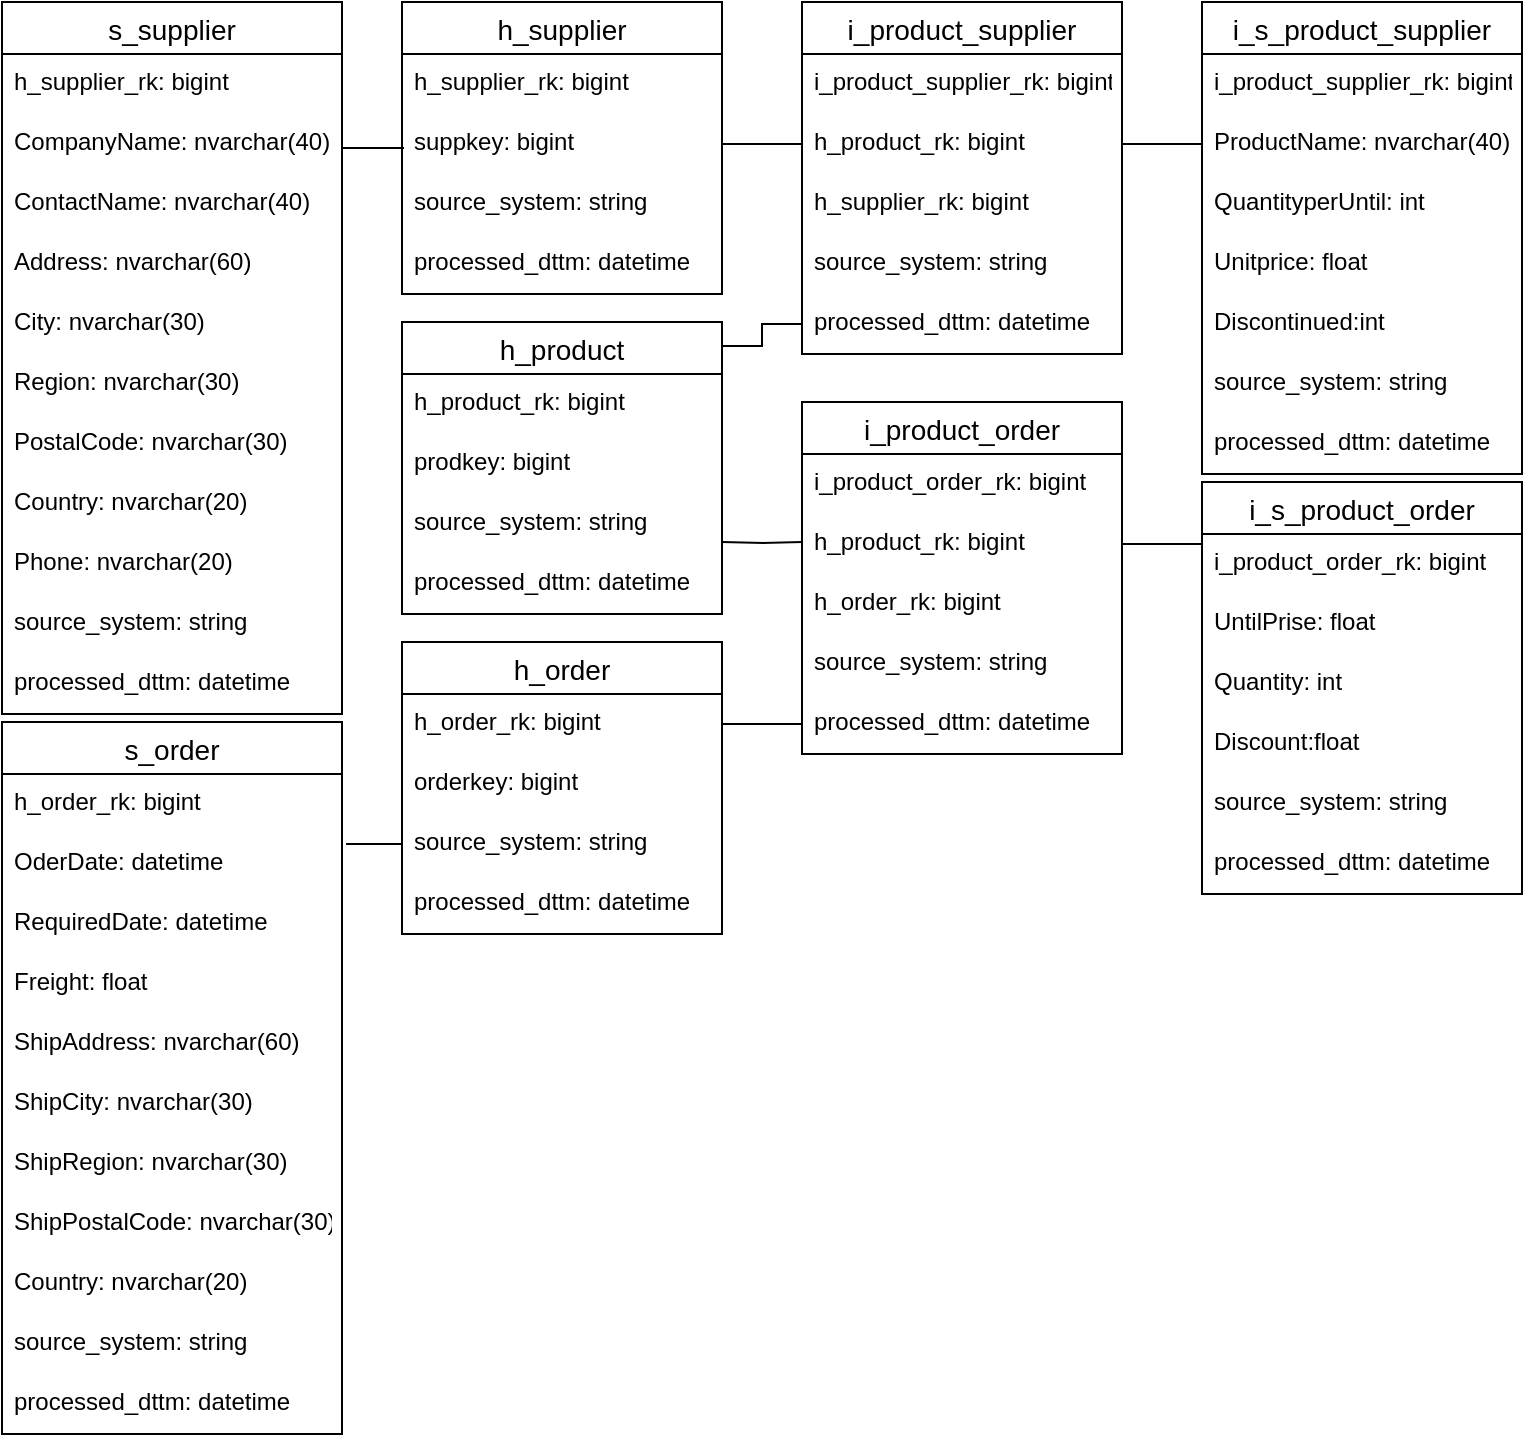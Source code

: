 <mxfile version="15.8.3" type="github">
  <diagram name="Page-1" id="c7558073-3199-34d8-9f00-42111426c3f3">
    <mxGraphModel dx="946" dy="1727" grid="1" gridSize="10" guides="1" tooltips="1" connect="1" arrows="1" fold="1" page="1" pageScale="1" pageWidth="826" pageHeight="1169" background="none" math="0" shadow="0">
      <root>
        <mxCell id="0" />
        <mxCell id="1" parent="0" />
        <mxCell id="4cj6l_slR95gBcNH6830-235" value="" style="edgeStyle=orthogonalEdgeStyle;rounded=0;orthogonalLoop=1;jettySize=auto;html=1;endArrow=none;endFill=0;entryX=0;entryY=0.5;entryDx=0;entryDy=0;exitX=0.994;exitY=0.082;exitDx=0;exitDy=0;exitPerimeter=0;" edge="1" parent="1" source="4cj6l_slR95gBcNH6830-167" target="4cj6l_slR95gBcNH6830-190">
          <mxGeometry relative="1" as="geometry" />
        </mxCell>
        <mxCell id="4cj6l_slR95gBcNH6830-167" value="h_product" style="swimlane;fontStyle=0;childLayout=stackLayout;horizontal=1;startSize=26;horizontalStack=0;resizeParent=1;resizeParentMax=0;resizeLast=0;collapsible=1;marginBottom=0;align=center;fontSize=14;" vertex="1" parent="1">
          <mxGeometry x="240" y="-960" width="160" height="146" as="geometry" />
        </mxCell>
        <mxCell id="4cj6l_slR95gBcNH6830-168" value="h_product_rk: bigint" style="text;strokeColor=none;fillColor=none;spacingLeft=4;spacingRight=4;overflow=hidden;rotatable=0;points=[[0,0.5],[1,0.5]];portConstraint=eastwest;fontSize=12;" vertex="1" parent="4cj6l_slR95gBcNH6830-167">
          <mxGeometry y="26" width="160" height="30" as="geometry" />
        </mxCell>
        <mxCell id="4cj6l_slR95gBcNH6830-169" value="prodkey: bigint" style="text;strokeColor=none;fillColor=none;spacingLeft=4;spacingRight=4;overflow=hidden;rotatable=0;points=[[0,0.5],[1,0.5]];portConstraint=eastwest;fontSize=12;" vertex="1" parent="4cj6l_slR95gBcNH6830-167">
          <mxGeometry y="56" width="160" height="30" as="geometry" />
        </mxCell>
        <mxCell id="4cj6l_slR95gBcNH6830-170" value="source_system: string" style="text;strokeColor=none;fillColor=none;spacingLeft=4;spacingRight=4;overflow=hidden;rotatable=0;points=[[0,0.5],[1,0.5]];portConstraint=eastwest;fontSize=12;" vertex="1" parent="4cj6l_slR95gBcNH6830-167">
          <mxGeometry y="86" width="160" height="30" as="geometry" />
        </mxCell>
        <mxCell id="4cj6l_slR95gBcNH6830-184" value="processed_dttm: datetime" style="text;strokeColor=none;fillColor=none;spacingLeft=4;spacingRight=4;overflow=hidden;rotatable=0;points=[[0,0.5],[1,0.5]];portConstraint=eastwest;fontSize=12;" vertex="1" parent="4cj6l_slR95gBcNH6830-167">
          <mxGeometry y="116" width="160" height="30" as="geometry" />
        </mxCell>
        <mxCell id="4cj6l_slR95gBcNH6830-171" value="h_supplier" style="swimlane;fontStyle=0;childLayout=stackLayout;horizontal=1;startSize=26;horizontalStack=0;resizeParent=1;resizeParentMax=0;resizeLast=0;collapsible=1;marginBottom=0;align=center;fontSize=14;" vertex="1" parent="1">
          <mxGeometry x="240" y="-1120" width="160" height="146" as="geometry" />
        </mxCell>
        <mxCell id="4cj6l_slR95gBcNH6830-172" value="h_supplier_rk: bigint" style="text;strokeColor=none;fillColor=none;spacingLeft=4;spacingRight=4;overflow=hidden;rotatable=0;points=[[0,0.5],[1,0.5]];portConstraint=eastwest;fontSize=12;" vertex="1" parent="4cj6l_slR95gBcNH6830-171">
          <mxGeometry y="26" width="160" height="30" as="geometry" />
        </mxCell>
        <mxCell id="4cj6l_slR95gBcNH6830-173" value="suppkey: bigint" style="text;strokeColor=none;fillColor=none;spacingLeft=4;spacingRight=4;overflow=hidden;rotatable=0;points=[[0,0.5],[1,0.5]];portConstraint=eastwest;fontSize=12;" vertex="1" parent="4cj6l_slR95gBcNH6830-171">
          <mxGeometry y="56" width="160" height="30" as="geometry" />
        </mxCell>
        <mxCell id="4cj6l_slR95gBcNH6830-174" value="source_system: string" style="text;strokeColor=none;fillColor=none;spacingLeft=4;spacingRight=4;overflow=hidden;rotatable=0;points=[[0,0.5],[1,0.5]];portConstraint=eastwest;fontSize=12;" vertex="1" parent="4cj6l_slR95gBcNH6830-171">
          <mxGeometry y="86" width="160" height="30" as="geometry" />
        </mxCell>
        <mxCell id="4cj6l_slR95gBcNH6830-183" value="processed_dttm: datetime" style="text;strokeColor=none;fillColor=none;spacingLeft=4;spacingRight=4;overflow=hidden;rotatable=0;points=[[0,0.5],[1,0.5]];portConstraint=eastwest;fontSize=12;" vertex="1" parent="4cj6l_slR95gBcNH6830-171">
          <mxGeometry y="116" width="160" height="30" as="geometry" />
        </mxCell>
        <mxCell id="4cj6l_slR95gBcNH6830-175" value="h_order" style="swimlane;fontStyle=0;childLayout=stackLayout;horizontal=1;startSize=26;horizontalStack=0;resizeParent=1;resizeParentMax=0;resizeLast=0;collapsible=1;marginBottom=0;align=center;fontSize=14;" vertex="1" parent="1">
          <mxGeometry x="240" y="-800" width="160" height="146" as="geometry">
            <mxRectangle x="140" y="-770" width="80" height="26" as="alternateBounds" />
          </mxGeometry>
        </mxCell>
        <mxCell id="4cj6l_slR95gBcNH6830-176" value="h_order_rk: bigint" style="text;strokeColor=none;fillColor=none;spacingLeft=4;spacingRight=4;overflow=hidden;rotatable=0;points=[[0,0.5],[1,0.5]];portConstraint=eastwest;fontSize=12;" vertex="1" parent="4cj6l_slR95gBcNH6830-175">
          <mxGeometry y="26" width="160" height="30" as="geometry" />
        </mxCell>
        <mxCell id="4cj6l_slR95gBcNH6830-177" value="orderkey: bigint" style="text;strokeColor=none;fillColor=none;spacingLeft=4;spacingRight=4;overflow=hidden;rotatable=0;points=[[0,0.5],[1,0.5]];portConstraint=eastwest;fontSize=12;" vertex="1" parent="4cj6l_slR95gBcNH6830-175">
          <mxGeometry y="56" width="160" height="30" as="geometry" />
        </mxCell>
        <object label="source_system: string" id="4cj6l_slR95gBcNH6830-178">
          <mxCell style="text;strokeColor=none;fillColor=none;spacingLeft=4;spacingRight=4;overflow=hidden;rotatable=0;points=[[0,0.5],[1,0.5]];portConstraint=eastwest;fontSize=12;" vertex="1" parent="4cj6l_slR95gBcNH6830-175">
            <mxGeometry y="86" width="160" height="30" as="geometry" />
          </mxCell>
        </object>
        <mxCell id="4cj6l_slR95gBcNH6830-182" value="processed_dttm: datetime" style="text;strokeColor=none;fillColor=none;spacingLeft=4;spacingRight=4;overflow=hidden;rotatable=0;points=[[0,0.5],[1,0.5]];portConstraint=eastwest;fontSize=12;" vertex="1" parent="4cj6l_slR95gBcNH6830-175">
          <mxGeometry y="116" width="160" height="30" as="geometry" />
        </mxCell>
        <mxCell id="4cj6l_slR95gBcNH6830-185" value="i_product_supplier" style="swimlane;fontStyle=0;childLayout=stackLayout;horizontal=1;startSize=26;horizontalStack=0;resizeParent=1;resizeParentMax=0;resizeLast=0;collapsible=1;marginBottom=0;align=center;fontSize=14;" vertex="1" parent="1">
          <mxGeometry x="440" y="-1120" width="160" height="176" as="geometry" />
        </mxCell>
        <mxCell id="4cj6l_slR95gBcNH6830-186" value="i_product_supplier_rk: bigint" style="text;strokeColor=none;fillColor=none;spacingLeft=4;spacingRight=4;overflow=hidden;rotatable=0;points=[[0,0.5],[1,0.5]];portConstraint=eastwest;fontSize=12;" vertex="1" parent="4cj6l_slR95gBcNH6830-185">
          <mxGeometry y="26" width="160" height="30" as="geometry" />
        </mxCell>
        <mxCell id="4cj6l_slR95gBcNH6830-187" value="h_product_rk: bigint" style="text;strokeColor=none;fillColor=none;spacingLeft=4;spacingRight=4;overflow=hidden;rotatable=0;points=[[0,0.5],[1,0.5]];portConstraint=eastwest;fontSize=12;" vertex="1" parent="4cj6l_slR95gBcNH6830-185">
          <mxGeometry y="56" width="160" height="30" as="geometry" />
        </mxCell>
        <mxCell id="4cj6l_slR95gBcNH6830-188" value="h_supplier_rk: bigint" style="text;strokeColor=none;fillColor=none;spacingLeft=4;spacingRight=4;overflow=hidden;rotatable=0;points=[[0,0.5],[1,0.5]];portConstraint=eastwest;fontSize=12;" vertex="1" parent="4cj6l_slR95gBcNH6830-185">
          <mxGeometry y="86" width="160" height="30" as="geometry" />
        </mxCell>
        <mxCell id="4cj6l_slR95gBcNH6830-189" value="source_system: string" style="text;strokeColor=none;fillColor=none;spacingLeft=4;spacingRight=4;overflow=hidden;rotatable=0;points=[[0,0.5],[1,0.5]];portConstraint=eastwest;fontSize=12;" vertex="1" parent="4cj6l_slR95gBcNH6830-185">
          <mxGeometry y="116" width="160" height="30" as="geometry" />
        </mxCell>
        <mxCell id="4cj6l_slR95gBcNH6830-190" value="processed_dttm: datetime" style="text;strokeColor=none;fillColor=none;spacingLeft=4;spacingRight=4;overflow=hidden;rotatable=0;points=[[0,0.5],[1,0.5]];portConstraint=eastwest;fontSize=12;" vertex="1" parent="4cj6l_slR95gBcNH6830-185">
          <mxGeometry y="146" width="160" height="30" as="geometry" />
        </mxCell>
        <mxCell id="4cj6l_slR95gBcNH6830-192" value="i_product_order" style="swimlane;fontStyle=0;childLayout=stackLayout;horizontal=1;startSize=26;horizontalStack=0;resizeParent=1;resizeParentMax=0;resizeLast=0;collapsible=1;marginBottom=0;align=center;fontSize=14;" vertex="1" parent="1">
          <mxGeometry x="440" y="-920" width="160" height="176" as="geometry" />
        </mxCell>
        <mxCell id="4cj6l_slR95gBcNH6830-193" value="i_product_order_rk: bigint" style="text;strokeColor=none;fillColor=none;spacingLeft=4;spacingRight=4;overflow=hidden;rotatable=0;points=[[0,0.5],[1,0.5]];portConstraint=eastwest;fontSize=12;" vertex="1" parent="4cj6l_slR95gBcNH6830-192">
          <mxGeometry y="26" width="160" height="30" as="geometry" />
        </mxCell>
        <mxCell id="4cj6l_slR95gBcNH6830-194" value="h_product_rk: bigint" style="text;strokeColor=none;fillColor=none;spacingLeft=4;spacingRight=4;overflow=hidden;rotatable=0;points=[[0,0.5],[1,0.5]];portConstraint=eastwest;fontSize=12;" vertex="1" parent="4cj6l_slR95gBcNH6830-192">
          <mxGeometry y="56" width="160" height="30" as="geometry" />
        </mxCell>
        <mxCell id="4cj6l_slR95gBcNH6830-195" value="h_order_rk: bigint" style="text;strokeColor=none;fillColor=none;spacingLeft=4;spacingRight=4;overflow=hidden;rotatable=0;points=[[0,0.5],[1,0.5]];portConstraint=eastwest;fontSize=12;" vertex="1" parent="4cj6l_slR95gBcNH6830-192">
          <mxGeometry y="86" width="160" height="30" as="geometry" />
        </mxCell>
        <mxCell id="4cj6l_slR95gBcNH6830-196" value="source_system: string" style="text;strokeColor=none;fillColor=none;spacingLeft=4;spacingRight=4;overflow=hidden;rotatable=0;points=[[0,0.5],[1,0.5]];portConstraint=eastwest;fontSize=12;" vertex="1" parent="4cj6l_slR95gBcNH6830-192">
          <mxGeometry y="116" width="160" height="30" as="geometry" />
        </mxCell>
        <mxCell id="4cj6l_slR95gBcNH6830-197" value="processed_dttm: datetime" style="text;strokeColor=none;fillColor=none;spacingLeft=4;spacingRight=4;overflow=hidden;rotatable=0;points=[[0,0.5],[1,0.5]];portConstraint=eastwest;fontSize=12;" vertex="1" parent="4cj6l_slR95gBcNH6830-192">
          <mxGeometry y="146" width="160" height="30" as="geometry" />
        </mxCell>
        <mxCell id="4cj6l_slR95gBcNH6830-215" style="edgeStyle=orthogonalEdgeStyle;rounded=0;orthogonalLoop=1;jettySize=auto;html=1;endArrow=none;endFill=0;exitX=1;exitY=0.5;exitDx=0;exitDy=0;" edge="1" parent="1" source="4cj6l_slR95gBcNH6830-213">
          <mxGeometry relative="1" as="geometry">
            <mxPoint x="241" y="-1047" as="targetPoint" />
            <Array as="points">
              <mxPoint x="210" y="-1047" />
            </Array>
          </mxGeometry>
        </mxCell>
        <mxCell id="4cj6l_slR95gBcNH6830-202" value="s_supplier" style="swimlane;fontStyle=0;childLayout=stackLayout;horizontal=1;startSize=26;horizontalStack=0;resizeParent=1;resizeParentMax=0;resizeLast=0;collapsible=1;marginBottom=0;align=center;fontSize=14;" vertex="1" parent="1">
          <mxGeometry x="40" y="-1120" width="170" height="356" as="geometry" />
        </mxCell>
        <mxCell id="4cj6l_slR95gBcNH6830-203" value="h_supplier_rk: bigint" style="text;strokeColor=none;fillColor=none;spacingLeft=4;spacingRight=4;overflow=hidden;rotatable=0;points=[[0,0.5],[1,0.5]];portConstraint=eastwest;fontSize=12;" vertex="1" parent="4cj6l_slR95gBcNH6830-202">
          <mxGeometry y="26" width="170" height="30" as="geometry" />
        </mxCell>
        <mxCell id="4cj6l_slR95gBcNH6830-213" value="CompanyName: nvarchar(40)" style="text;strokeColor=none;fillColor=none;spacingLeft=4;spacingRight=4;overflow=hidden;rotatable=0;points=[[0,0.5],[1,0.5]];portConstraint=eastwest;fontSize=12;" vertex="1" parent="4cj6l_slR95gBcNH6830-202">
          <mxGeometry y="56" width="170" height="30" as="geometry" />
        </mxCell>
        <mxCell id="4cj6l_slR95gBcNH6830-212" value="ContactName: nvarchar(40)" style="text;strokeColor=none;fillColor=none;spacingLeft=4;spacingRight=4;overflow=hidden;rotatable=0;points=[[0,0.5],[1,0.5]];portConstraint=eastwest;fontSize=12;" vertex="1" parent="4cj6l_slR95gBcNH6830-202">
          <mxGeometry y="86" width="170" height="30" as="geometry" />
        </mxCell>
        <mxCell id="4cj6l_slR95gBcNH6830-211" value="Address: nvarchar(60)" style="text;strokeColor=none;fillColor=none;spacingLeft=4;spacingRight=4;overflow=hidden;rotatable=0;points=[[0,0.5],[1,0.5]];portConstraint=eastwest;fontSize=12;" vertex="1" parent="4cj6l_slR95gBcNH6830-202">
          <mxGeometry y="116" width="170" height="30" as="geometry" />
        </mxCell>
        <mxCell id="4cj6l_slR95gBcNH6830-210" value="City: nvarchar(30)" style="text;strokeColor=none;fillColor=none;spacingLeft=4;spacingRight=4;overflow=hidden;rotatable=0;points=[[0,0.5],[1,0.5]];portConstraint=eastwest;fontSize=12;" vertex="1" parent="4cj6l_slR95gBcNH6830-202">
          <mxGeometry y="146" width="170" height="30" as="geometry" />
        </mxCell>
        <mxCell id="4cj6l_slR95gBcNH6830-209" value="Region: nvarchar(30)" style="text;strokeColor=none;fillColor=none;spacingLeft=4;spacingRight=4;overflow=hidden;rotatable=0;points=[[0,0.5],[1,0.5]];portConstraint=eastwest;fontSize=12;" vertex="1" parent="4cj6l_slR95gBcNH6830-202">
          <mxGeometry y="176" width="170" height="30" as="geometry" />
        </mxCell>
        <mxCell id="4cj6l_slR95gBcNH6830-208" value="PostalCode: nvarchar(30)" style="text;strokeColor=none;fillColor=none;spacingLeft=4;spacingRight=4;overflow=hidden;rotatable=0;points=[[0,0.5],[1,0.5]];portConstraint=eastwest;fontSize=12;" vertex="1" parent="4cj6l_slR95gBcNH6830-202">
          <mxGeometry y="206" width="170" height="30" as="geometry" />
        </mxCell>
        <mxCell id="4cj6l_slR95gBcNH6830-207" value="Country: nvarchar(20)" style="text;strokeColor=none;fillColor=none;spacingLeft=4;spacingRight=4;overflow=hidden;rotatable=0;points=[[0,0.5],[1,0.5]];portConstraint=eastwest;fontSize=12;" vertex="1" parent="4cj6l_slR95gBcNH6830-202">
          <mxGeometry y="236" width="170" height="30" as="geometry" />
        </mxCell>
        <mxCell id="4cj6l_slR95gBcNH6830-214" value="Phone: nvarchar(20)" style="text;strokeColor=none;fillColor=none;spacingLeft=4;spacingRight=4;overflow=hidden;rotatable=0;points=[[0,0.5],[1,0.5]];portConstraint=eastwest;fontSize=12;" vertex="1" parent="4cj6l_slR95gBcNH6830-202">
          <mxGeometry y="266" width="170" height="30" as="geometry" />
        </mxCell>
        <mxCell id="4cj6l_slR95gBcNH6830-205" value="source_system: string" style="text;strokeColor=none;fillColor=none;spacingLeft=4;spacingRight=4;overflow=hidden;rotatable=0;points=[[0,0.5],[1,0.5]];portConstraint=eastwest;fontSize=12;" vertex="1" parent="4cj6l_slR95gBcNH6830-202">
          <mxGeometry y="296" width="170" height="30" as="geometry" />
        </mxCell>
        <mxCell id="4cj6l_slR95gBcNH6830-206" value="processed_dttm: datetime" style="text;strokeColor=none;fillColor=none;spacingLeft=4;spacingRight=4;overflow=hidden;rotatable=0;points=[[0,0.5],[1,0.5]];portConstraint=eastwest;fontSize=12;" vertex="1" parent="4cj6l_slR95gBcNH6830-202">
          <mxGeometry y="326" width="170" height="30" as="geometry" />
        </mxCell>
        <mxCell id="4cj6l_slR95gBcNH6830-230" style="edgeStyle=orthogonalEdgeStyle;rounded=0;orthogonalLoop=1;jettySize=auto;html=1;entryX=0;entryY=0.5;entryDx=0;entryDy=0;exitX=1.012;exitY=0.167;exitDx=0;exitDy=0;exitPerimeter=0;endArrow=none;endFill=0;" edge="1" parent="1" source="4cj6l_slR95gBcNH6830-224" target="4cj6l_slR95gBcNH6830-178">
          <mxGeometry relative="1" as="geometry">
            <Array as="points">
              <mxPoint x="220" y="-699" />
              <mxPoint x="220" y="-699" />
            </Array>
          </mxGeometry>
        </mxCell>
        <mxCell id="4cj6l_slR95gBcNH6830-217" value="s_order" style="swimlane;fontStyle=0;childLayout=stackLayout;horizontal=1;startSize=26;horizontalStack=0;resizeParent=1;resizeParentMax=0;resizeLast=0;collapsible=1;marginBottom=0;align=center;fontSize=14;" vertex="1" parent="1">
          <mxGeometry x="40" y="-760" width="170" height="356" as="geometry">
            <mxRectangle x="140" y="-770" width="80" height="26" as="alternateBounds" />
          </mxGeometry>
        </mxCell>
        <mxCell id="4cj6l_slR95gBcNH6830-218" value="h_order_rk: bigint" style="text;strokeColor=none;fillColor=none;spacingLeft=4;spacingRight=4;overflow=hidden;rotatable=0;points=[[0,0.5],[1,0.5]];portConstraint=eastwest;fontSize=12;" vertex="1" parent="4cj6l_slR95gBcNH6830-217">
          <mxGeometry y="26" width="170" height="30" as="geometry" />
        </mxCell>
        <mxCell id="4cj6l_slR95gBcNH6830-224" value="OderDate: datetime" style="text;strokeColor=none;fillColor=none;spacingLeft=4;spacingRight=4;overflow=hidden;rotatable=0;points=[[0,0.5],[1,0.5]];portConstraint=eastwest;fontSize=12;" vertex="1" parent="4cj6l_slR95gBcNH6830-217">
          <mxGeometry y="56" width="170" height="30" as="geometry" />
        </mxCell>
        <mxCell id="4cj6l_slR95gBcNH6830-223" value="RequiredDate: datetime" style="text;strokeColor=none;fillColor=none;spacingLeft=4;spacingRight=4;overflow=hidden;rotatable=0;points=[[0,0.5],[1,0.5]];portConstraint=eastwest;fontSize=12;" vertex="1" parent="4cj6l_slR95gBcNH6830-217">
          <mxGeometry y="86" width="170" height="30" as="geometry" />
        </mxCell>
        <mxCell id="4cj6l_slR95gBcNH6830-222" value="Freight: float" style="text;strokeColor=none;fillColor=none;spacingLeft=4;spacingRight=4;overflow=hidden;rotatable=0;points=[[0,0.5],[1,0.5]];portConstraint=eastwest;fontSize=12;" vertex="1" parent="4cj6l_slR95gBcNH6830-217">
          <mxGeometry y="116" width="170" height="30" as="geometry" />
        </mxCell>
        <mxCell id="4cj6l_slR95gBcNH6830-227" value="ShipAddress: nvarchar(60)" style="text;strokeColor=none;fillColor=none;spacingLeft=4;spacingRight=4;overflow=hidden;rotatable=0;points=[[0,0.5],[1,0.5]];portConstraint=eastwest;fontSize=12;" vertex="1" parent="4cj6l_slR95gBcNH6830-217">
          <mxGeometry y="146" width="170" height="30" as="geometry" />
        </mxCell>
        <mxCell id="4cj6l_slR95gBcNH6830-226" value="ShipCity: nvarchar(30)" style="text;strokeColor=none;fillColor=none;spacingLeft=4;spacingRight=4;overflow=hidden;rotatable=0;points=[[0,0.5],[1,0.5]];portConstraint=eastwest;fontSize=12;" vertex="1" parent="4cj6l_slR95gBcNH6830-217">
          <mxGeometry y="176" width="170" height="30" as="geometry" />
        </mxCell>
        <mxCell id="4cj6l_slR95gBcNH6830-225" value="ShipRegion: nvarchar(30)" style="text;strokeColor=none;fillColor=none;spacingLeft=4;spacingRight=4;overflow=hidden;rotatable=0;points=[[0,0.5],[1,0.5]];portConstraint=eastwest;fontSize=12;" vertex="1" parent="4cj6l_slR95gBcNH6830-217">
          <mxGeometry y="206" width="170" height="30" as="geometry" />
        </mxCell>
        <mxCell id="4cj6l_slR95gBcNH6830-229" value="ShipPostalCode: nvarchar(30)" style="text;strokeColor=none;fillColor=none;spacingLeft=4;spacingRight=4;overflow=hidden;rotatable=0;points=[[0,0.5],[1,0.5]];portConstraint=eastwest;fontSize=12;" vertex="1" parent="4cj6l_slR95gBcNH6830-217">
          <mxGeometry y="236" width="170" height="30" as="geometry" />
        </mxCell>
        <mxCell id="4cj6l_slR95gBcNH6830-228" value="Country: nvarchar(20)" style="text;strokeColor=none;fillColor=none;spacingLeft=4;spacingRight=4;overflow=hidden;rotatable=0;points=[[0,0.5],[1,0.5]];portConstraint=eastwest;fontSize=12;" vertex="1" parent="4cj6l_slR95gBcNH6830-217">
          <mxGeometry y="266" width="170" height="30" as="geometry" />
        </mxCell>
        <object label="source_system: string" id="4cj6l_slR95gBcNH6830-220">
          <mxCell style="text;strokeColor=none;fillColor=none;spacingLeft=4;spacingRight=4;overflow=hidden;rotatable=0;points=[[0,0.5],[1,0.5]];portConstraint=eastwest;fontSize=12;" vertex="1" parent="4cj6l_slR95gBcNH6830-217">
            <mxGeometry y="296" width="170" height="30" as="geometry" />
          </mxCell>
        </object>
        <mxCell id="4cj6l_slR95gBcNH6830-221" value="processed_dttm: datetime" style="text;strokeColor=none;fillColor=none;spacingLeft=4;spacingRight=4;overflow=hidden;rotatable=0;points=[[0,0.5],[1,0.5]];portConstraint=eastwest;fontSize=12;" vertex="1" parent="4cj6l_slR95gBcNH6830-217">
          <mxGeometry y="326" width="170" height="30" as="geometry" />
        </mxCell>
        <mxCell id="4cj6l_slR95gBcNH6830-232" value="" style="edgeStyle=orthogonalEdgeStyle;rounded=0;orthogonalLoop=1;jettySize=auto;html=1;endArrow=none;endFill=0;entryX=1;entryY=0.5;entryDx=0;entryDy=0;exitX=0;exitY=0.5;exitDx=0;exitDy=0;" edge="1" parent="1" source="4cj6l_slR95gBcNH6830-187" target="4cj6l_slR95gBcNH6830-173">
          <mxGeometry relative="1" as="geometry" />
        </mxCell>
        <mxCell id="4cj6l_slR95gBcNH6830-233" value="" style="edgeStyle=orthogonalEdgeStyle;rounded=0;orthogonalLoop=1;jettySize=auto;html=1;endArrow=none;endFill=0;" edge="1" parent="1">
          <mxGeometry relative="1" as="geometry">
            <mxPoint x="400" y="-850" as="sourcePoint" />
            <mxPoint x="440" y="-850" as="targetPoint" />
          </mxGeometry>
        </mxCell>
        <mxCell id="4cj6l_slR95gBcNH6830-234" value="" style="edgeStyle=orthogonalEdgeStyle;rounded=0;orthogonalLoop=1;jettySize=auto;html=1;endArrow=none;endFill=0;" edge="1" parent="1" source="4cj6l_slR95gBcNH6830-176" target="4cj6l_slR95gBcNH6830-197">
          <mxGeometry relative="1" as="geometry" />
        </mxCell>
        <mxCell id="4cj6l_slR95gBcNH6830-236" value="i_s_product_supplier" style="swimlane;fontStyle=0;childLayout=stackLayout;horizontal=1;startSize=26;horizontalStack=0;resizeParent=1;resizeParentMax=0;resizeLast=0;collapsible=1;marginBottom=0;align=center;fontSize=14;" vertex="1" parent="1">
          <mxGeometry x="640" y="-1120" width="160" height="236" as="geometry" />
        </mxCell>
        <mxCell id="4cj6l_slR95gBcNH6830-237" value="i_product_supplier_rk: bigint" style="text;strokeColor=none;fillColor=none;spacingLeft=4;spacingRight=4;overflow=hidden;rotatable=0;points=[[0,0.5],[1,0.5]];portConstraint=eastwest;fontSize=12;" vertex="1" parent="4cj6l_slR95gBcNH6830-236">
          <mxGeometry y="26" width="160" height="30" as="geometry" />
        </mxCell>
        <mxCell id="4cj6l_slR95gBcNH6830-245" value="ProductName: nvarchar(40)" style="text;strokeColor=none;fillColor=none;spacingLeft=4;spacingRight=4;overflow=hidden;rotatable=0;points=[[0,0.5],[1,0.5]];portConstraint=eastwest;fontSize=12;" vertex="1" parent="4cj6l_slR95gBcNH6830-236">
          <mxGeometry y="56" width="160" height="30" as="geometry" />
        </mxCell>
        <mxCell id="4cj6l_slR95gBcNH6830-244" value="QuantityperUntil: int" style="text;strokeColor=none;fillColor=none;spacingLeft=4;spacingRight=4;overflow=hidden;rotatable=0;points=[[0,0.5],[1,0.5]];portConstraint=eastwest;fontSize=12;" vertex="1" parent="4cj6l_slR95gBcNH6830-236">
          <mxGeometry y="86" width="160" height="30" as="geometry" />
        </mxCell>
        <mxCell id="4cj6l_slR95gBcNH6830-243" value="Unitprice: float" style="text;strokeColor=none;fillColor=none;spacingLeft=4;spacingRight=4;overflow=hidden;rotatable=0;points=[[0,0.5],[1,0.5]];portConstraint=eastwest;fontSize=12;" vertex="1" parent="4cj6l_slR95gBcNH6830-236">
          <mxGeometry y="116" width="160" height="30" as="geometry" />
        </mxCell>
        <mxCell id="4cj6l_slR95gBcNH6830-242" value="Discontinued:int" style="text;strokeColor=none;fillColor=none;spacingLeft=4;spacingRight=4;overflow=hidden;rotatable=0;points=[[0,0.5],[1,0.5]];portConstraint=eastwest;fontSize=12;" vertex="1" parent="4cj6l_slR95gBcNH6830-236">
          <mxGeometry y="146" width="160" height="30" as="geometry" />
        </mxCell>
        <mxCell id="4cj6l_slR95gBcNH6830-240" value="source_system: string" style="text;strokeColor=none;fillColor=none;spacingLeft=4;spacingRight=4;overflow=hidden;rotatable=0;points=[[0,0.5],[1,0.5]];portConstraint=eastwest;fontSize=12;" vertex="1" parent="4cj6l_slR95gBcNH6830-236">
          <mxGeometry y="176" width="160" height="30" as="geometry" />
        </mxCell>
        <mxCell id="4cj6l_slR95gBcNH6830-241" value="processed_dttm: datetime" style="text;strokeColor=none;fillColor=none;spacingLeft=4;spacingRight=4;overflow=hidden;rotatable=0;points=[[0,0.5],[1,0.5]];portConstraint=eastwest;fontSize=12;" vertex="1" parent="4cj6l_slR95gBcNH6830-236">
          <mxGeometry y="206" width="160" height="30" as="geometry" />
        </mxCell>
        <mxCell id="4cj6l_slR95gBcNH6830-246" value="" style="edgeStyle=orthogonalEdgeStyle;rounded=0;orthogonalLoop=1;jettySize=auto;html=1;endArrow=none;endFill=0;entryX=0;entryY=0.5;entryDx=0;entryDy=0;" edge="1" parent="1" source="4cj6l_slR95gBcNH6830-187" target="4cj6l_slR95gBcNH6830-245">
          <mxGeometry relative="1" as="geometry" />
        </mxCell>
        <mxCell id="4cj6l_slR95gBcNH6830-249" value="i_s_product_order" style="swimlane;fontStyle=0;childLayout=stackLayout;horizontal=1;startSize=26;horizontalStack=0;resizeParent=1;resizeParentMax=0;resizeLast=0;collapsible=1;marginBottom=0;align=center;fontSize=14;" vertex="1" parent="1">
          <mxGeometry x="640" y="-880" width="160" height="206" as="geometry" />
        </mxCell>
        <mxCell id="4cj6l_slR95gBcNH6830-250" value="i_product_order_rk: bigint" style="text;strokeColor=none;fillColor=none;spacingLeft=4;spacingRight=4;overflow=hidden;rotatable=0;points=[[0,0.5],[1,0.5]];portConstraint=eastwest;fontSize=12;" vertex="1" parent="4cj6l_slR95gBcNH6830-249">
          <mxGeometry y="26" width="160" height="30" as="geometry" />
        </mxCell>
        <mxCell id="4cj6l_slR95gBcNH6830-251" value="UntilPrise: float" style="text;strokeColor=none;fillColor=none;spacingLeft=4;spacingRight=4;overflow=hidden;rotatable=0;points=[[0,0.5],[1,0.5]];portConstraint=eastwest;fontSize=12;" vertex="1" parent="4cj6l_slR95gBcNH6830-249">
          <mxGeometry y="56" width="160" height="30" as="geometry" />
        </mxCell>
        <mxCell id="4cj6l_slR95gBcNH6830-252" value="Quantity: int" style="text;strokeColor=none;fillColor=none;spacingLeft=4;spacingRight=4;overflow=hidden;rotatable=0;points=[[0,0.5],[1,0.5]];portConstraint=eastwest;fontSize=12;" vertex="1" parent="4cj6l_slR95gBcNH6830-249">
          <mxGeometry y="86" width="160" height="30" as="geometry" />
        </mxCell>
        <mxCell id="4cj6l_slR95gBcNH6830-256" value="Discount:float" style="text;strokeColor=none;fillColor=none;spacingLeft=4;spacingRight=4;overflow=hidden;rotatable=0;points=[[0,0.5],[1,0.5]];portConstraint=eastwest;fontSize=12;" vertex="1" parent="4cj6l_slR95gBcNH6830-249">
          <mxGeometry y="116" width="160" height="30" as="geometry" />
        </mxCell>
        <mxCell id="4cj6l_slR95gBcNH6830-253" value="source_system: string" style="text;strokeColor=none;fillColor=none;spacingLeft=4;spacingRight=4;overflow=hidden;rotatable=0;points=[[0,0.5],[1,0.5]];portConstraint=eastwest;fontSize=12;" vertex="1" parent="4cj6l_slR95gBcNH6830-249">
          <mxGeometry y="146" width="160" height="30" as="geometry" />
        </mxCell>
        <mxCell id="4cj6l_slR95gBcNH6830-254" value="processed_dttm: datetime" style="text;strokeColor=none;fillColor=none;spacingLeft=4;spacingRight=4;overflow=hidden;rotatable=0;points=[[0,0.5],[1,0.5]];portConstraint=eastwest;fontSize=12;" vertex="1" parent="4cj6l_slR95gBcNH6830-249">
          <mxGeometry y="176" width="160" height="30" as="geometry" />
        </mxCell>
        <mxCell id="4cj6l_slR95gBcNH6830-255" value="" style="edgeStyle=orthogonalEdgeStyle;rounded=0;orthogonalLoop=1;jettySize=auto;html=1;endArrow=none;endFill=0;" edge="1" parent="1" source="4cj6l_slR95gBcNH6830-194">
          <mxGeometry relative="1" as="geometry">
            <mxPoint x="640" y="-849" as="targetPoint" />
          </mxGeometry>
        </mxCell>
      </root>
    </mxGraphModel>
  </diagram>
</mxfile>
